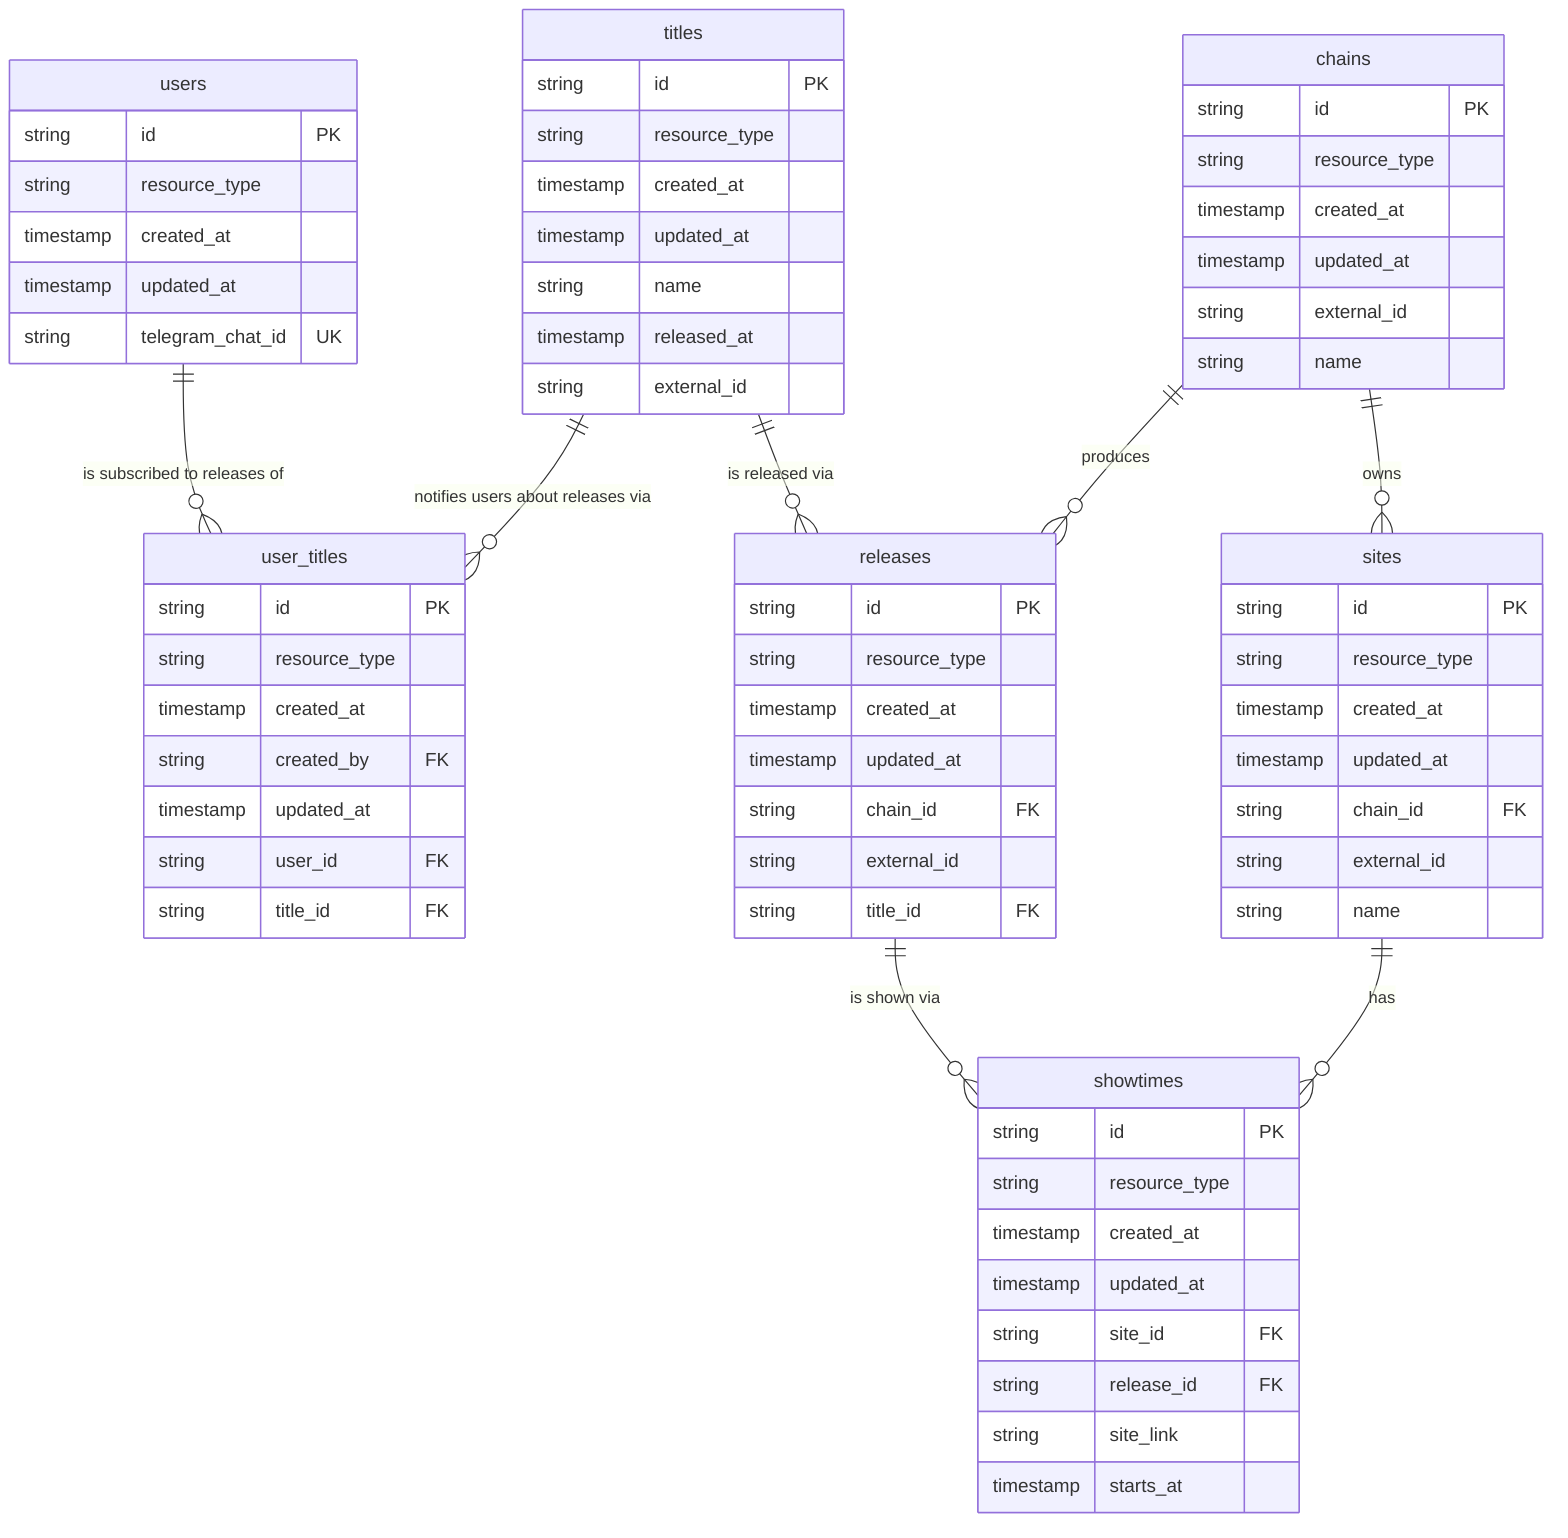 erDiagram
	users {
		string		id PK
		string		resource_type
		timestamp	created_at
		timestamp	updated_at

		string 		telegram_chat_id UK
	}

	user_titles {
		string 		id PK
		string		resource_type
		timestamp	created_at
		string		created_by FK
		timestamp	updated_at

		string 		user_id FK
		string 		title_id FK
	}

	chains {
		string		id PK
		string		resource_type
		timestamp	created_at
		timestamp	updated_at

    string    external_id

		string		name
	}

	sites {
		string		id PK
		string		resource_type
		timestamp	created_at
		timestamp	updated_at

		string		chain_id FK
    string    external_id

		string		name
	}

	releases {
		string		id PK
		string		resource_type
		timestamp	created_at
		timestamp	updated_at

    string		chain_id FK
    string		external_id
    string    title_id FK
	}

	showtimes {
		string		id PK
		string		resource_type
		timestamp	created_at
		timestamp	updated_at

		string		site_id FK
		string		release_id FK

		string		site_link
		timestamp	starts_at
	}

	titles {
		string		id PK
		string		resource_type
		timestamp	created_at
		timestamp	updated_at

		string		name
		timestamp	released_at
		string		external_id
	}

	titles ||--o{ releases : "is released via"

	users ||--o{ user_titles : "is subscribed to releases of"
	titles ||--o{ user_titles : "notifies users about releases via"

	chains ||--o{ sites : "owns"
	chains ||--o{ releases : "produces"

	sites ||--o{ showtimes : "has"
	releases ||--o{ showtimes : "is shown via"